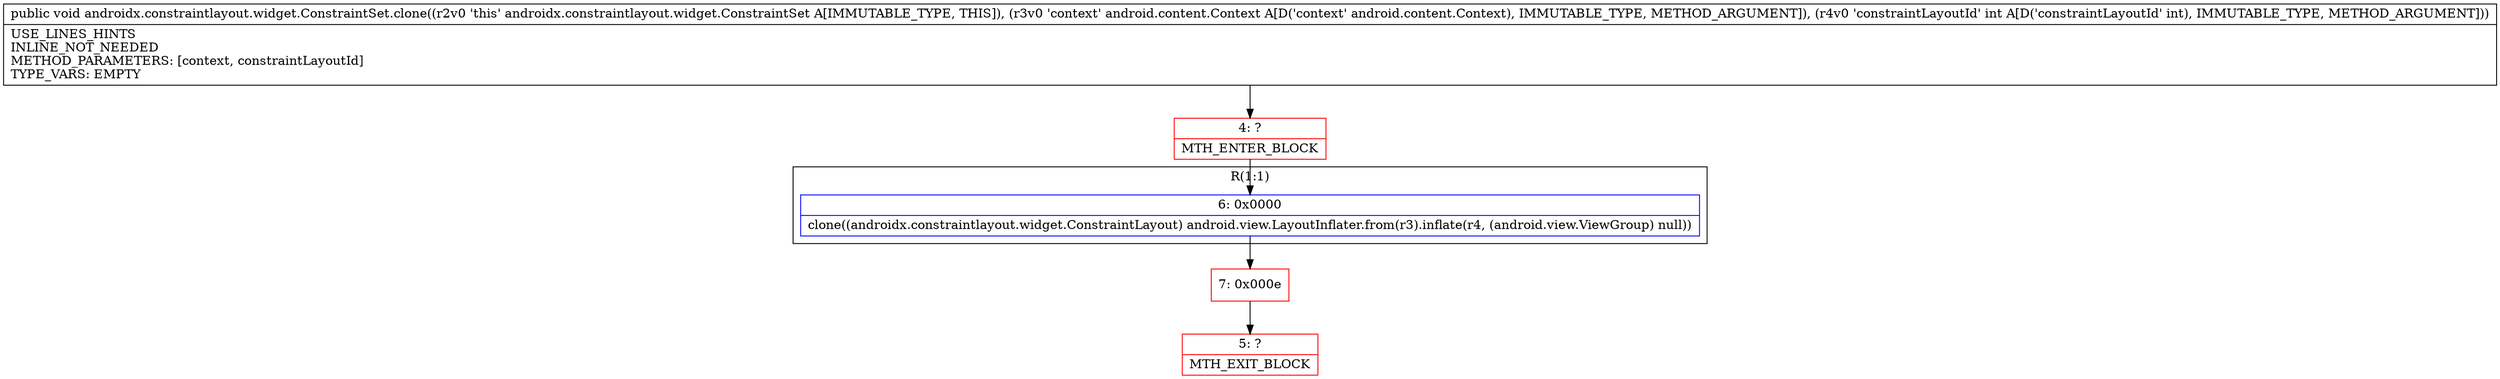 digraph "CFG forandroidx.constraintlayout.widget.ConstraintSet.clone(Landroid\/content\/Context;I)V" {
subgraph cluster_Region_2062494442 {
label = "R(1:1)";
node [shape=record,color=blue];
Node_6 [shape=record,label="{6\:\ 0x0000|clone((androidx.constraintlayout.widget.ConstraintLayout) android.view.LayoutInflater.from(r3).inflate(r4, (android.view.ViewGroup) null))\l}"];
}
Node_4 [shape=record,color=red,label="{4\:\ ?|MTH_ENTER_BLOCK\l}"];
Node_7 [shape=record,color=red,label="{7\:\ 0x000e}"];
Node_5 [shape=record,color=red,label="{5\:\ ?|MTH_EXIT_BLOCK\l}"];
MethodNode[shape=record,label="{public void androidx.constraintlayout.widget.ConstraintSet.clone((r2v0 'this' androidx.constraintlayout.widget.ConstraintSet A[IMMUTABLE_TYPE, THIS]), (r3v0 'context' android.content.Context A[D('context' android.content.Context), IMMUTABLE_TYPE, METHOD_ARGUMENT]), (r4v0 'constraintLayoutId' int A[D('constraintLayoutId' int), IMMUTABLE_TYPE, METHOD_ARGUMENT]))  | USE_LINES_HINTS\lINLINE_NOT_NEEDED\lMETHOD_PARAMETERS: [context, constraintLayoutId]\lTYPE_VARS: EMPTY\l}"];
MethodNode -> Node_4;Node_6 -> Node_7;
Node_4 -> Node_6;
Node_7 -> Node_5;
}

